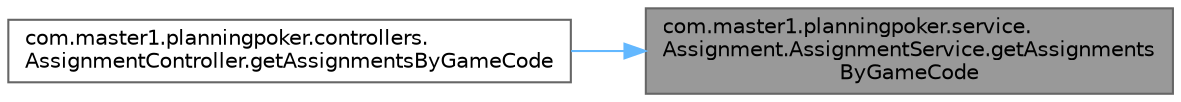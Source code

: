 digraph "com.master1.planningpoker.service.Assignment.AssignmentService.getAssignmentsByGameCode"
{
 // LATEX_PDF_SIZE
  bgcolor="transparent";
  edge [fontname=Helvetica,fontsize=10,labelfontname=Helvetica,labelfontsize=10];
  node [fontname=Helvetica,fontsize=10,shape=box,height=0.2,width=0.4];
  rankdir="RL";
  Node1 [id="Node000001",label="com.master1.planningpoker.service.\lAssignment.AssignmentService.getAssignments\lByGameCode",height=0.2,width=0.4,color="gray40", fillcolor="grey60", style="filled", fontcolor="black",tooltip=" "];
  Node1 -> Node2 [id="edge1_Node000001_Node000002",dir="back",color="steelblue1",style="solid",tooltip=" "];
  Node2 [id="Node000002",label="com.master1.planningpoker.controllers.\lAssignmentController.getAssignmentsByGameCode",height=0.2,width=0.4,color="grey40", fillcolor="white", style="filled",URL="$classcom_1_1master1_1_1planningpoker_1_1controllers_1_1_assignment_controller.html#abc7389229469f5e649c594eb487a7cd8",tooltip="Récupère les tâches associées à un jeu spécifique en fonction de son code."];
}
